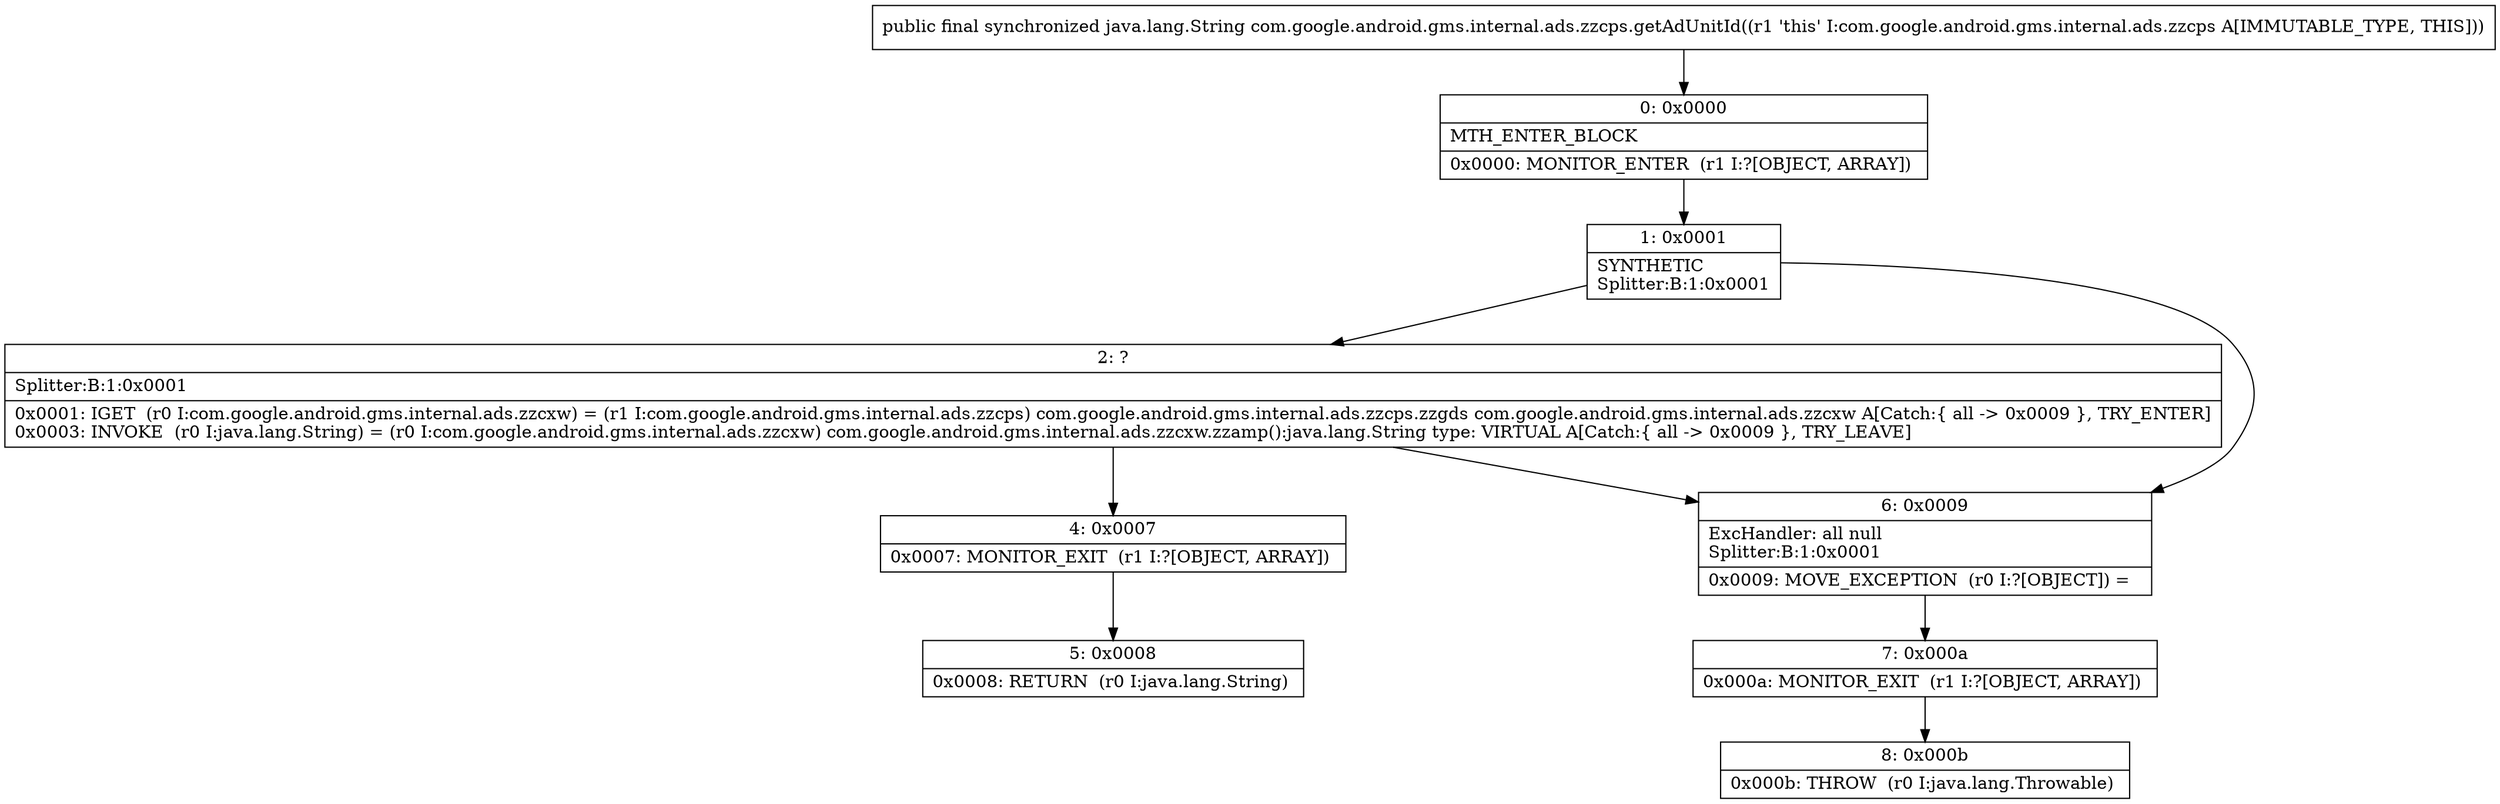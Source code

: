 digraph "CFG forcom.google.android.gms.internal.ads.zzcps.getAdUnitId()Ljava\/lang\/String;" {
Node_0 [shape=record,label="{0\:\ 0x0000|MTH_ENTER_BLOCK\l|0x0000: MONITOR_ENTER  (r1 I:?[OBJECT, ARRAY]) \l}"];
Node_1 [shape=record,label="{1\:\ 0x0001|SYNTHETIC\lSplitter:B:1:0x0001\l}"];
Node_2 [shape=record,label="{2\:\ ?|Splitter:B:1:0x0001\l|0x0001: IGET  (r0 I:com.google.android.gms.internal.ads.zzcxw) = (r1 I:com.google.android.gms.internal.ads.zzcps) com.google.android.gms.internal.ads.zzcps.zzgds com.google.android.gms.internal.ads.zzcxw A[Catch:\{ all \-\> 0x0009 \}, TRY_ENTER]\l0x0003: INVOKE  (r0 I:java.lang.String) = (r0 I:com.google.android.gms.internal.ads.zzcxw) com.google.android.gms.internal.ads.zzcxw.zzamp():java.lang.String type: VIRTUAL A[Catch:\{ all \-\> 0x0009 \}, TRY_LEAVE]\l}"];
Node_4 [shape=record,label="{4\:\ 0x0007|0x0007: MONITOR_EXIT  (r1 I:?[OBJECT, ARRAY]) \l}"];
Node_5 [shape=record,label="{5\:\ 0x0008|0x0008: RETURN  (r0 I:java.lang.String) \l}"];
Node_6 [shape=record,label="{6\:\ 0x0009|ExcHandler: all null\lSplitter:B:1:0x0001\l|0x0009: MOVE_EXCEPTION  (r0 I:?[OBJECT]) =  \l}"];
Node_7 [shape=record,label="{7\:\ 0x000a|0x000a: MONITOR_EXIT  (r1 I:?[OBJECT, ARRAY]) \l}"];
Node_8 [shape=record,label="{8\:\ 0x000b|0x000b: THROW  (r0 I:java.lang.Throwable) \l}"];
MethodNode[shape=record,label="{public final synchronized java.lang.String com.google.android.gms.internal.ads.zzcps.getAdUnitId((r1 'this' I:com.google.android.gms.internal.ads.zzcps A[IMMUTABLE_TYPE, THIS])) }"];
MethodNode -> Node_0;
Node_0 -> Node_1;
Node_1 -> Node_2;
Node_1 -> Node_6;
Node_2 -> Node_6;
Node_2 -> Node_4;
Node_4 -> Node_5;
Node_6 -> Node_7;
Node_7 -> Node_8;
}

